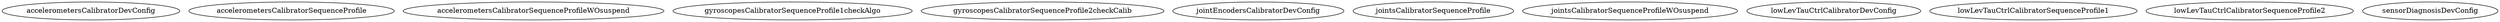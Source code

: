 /* Created by mdot for Matlab */
digraph m2html {

  accelerometersCalibratorDevConfig [URL="accelerometersCalibratorDevConfig.html"];
  accelerometersCalibratorSequenceProfile [URL="accelerometersCalibratorSequenceProfile.html"];
  accelerometersCalibratorSequenceProfileWOsuspend [URL="accelerometersCalibratorSequenceProfileWOsuspend.html"];
  gyroscopesCalibratorSequenceProfile1checkAlgo [URL="gyroscopesCalibratorSequenceProfile1checkAlgo.html"];
  gyroscopesCalibratorSequenceProfile2checkCalib [URL="gyroscopesCalibratorSequenceProfile2checkCalib.html"];
  jointEncodersCalibratorDevConfig [URL="jointEncodersCalibratorDevConfig.html"];
  jointsCalibratorSequenceProfile [URL="jointsCalibratorSequenceProfile.html"];
  jointsCalibratorSequenceProfileWOsuspend [URL="jointsCalibratorSequenceProfileWOsuspend.html"];
  lowLevTauCtrlCalibratorDevConfig [URL="lowLevTauCtrlCalibratorDevConfig.html"];
  lowLevTauCtrlCalibratorSequenceProfile1 [URL="lowLevTauCtrlCalibratorSequenceProfile1.html"];
  lowLevTauCtrlCalibratorSequenceProfile2 [URL="lowLevTauCtrlCalibratorSequenceProfile2.html"];
  sensorDiagnosisDevConfig [URL="sensorDiagnosisDevConfig.html"];
}